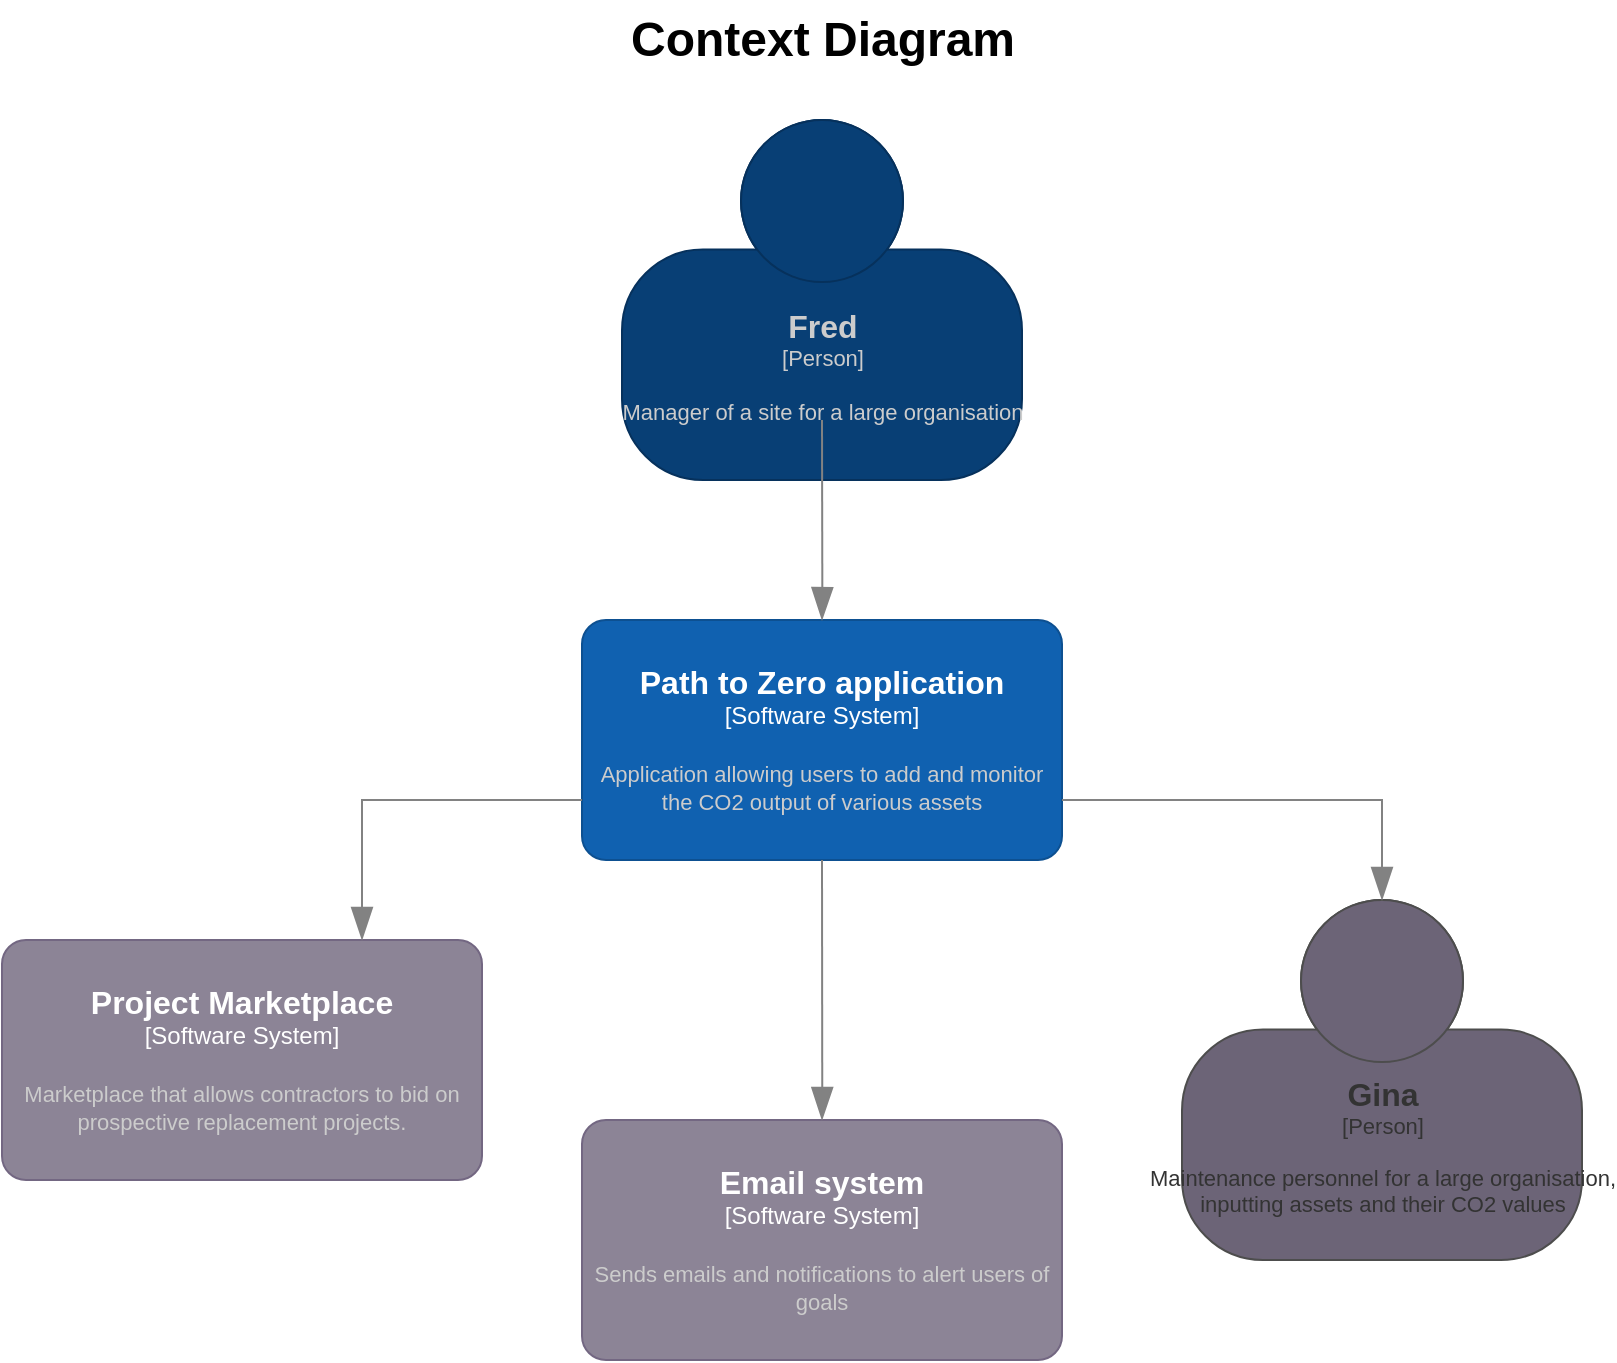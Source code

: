 <mxfile version="16.4.5" type="github">
  <diagram id="idss9fbjco4JNMvQSrcX" name="Page-1">
    <mxGraphModel dx="1422" dy="760" grid="1" gridSize="10" guides="1" tooltips="1" connect="1" arrows="1" fold="1" page="1" pageScale="1" pageWidth="827" pageHeight="1169" math="0" shadow="0">
      <root>
        <mxCell id="0" />
        <mxCell id="1" parent="0" />
        <object placeholders="1" c4Name="Fred" c4Type="Person" c4Description="Manager of a site for a large organisation" label="&lt;font style=&quot;font-size: 16px&quot;&gt;&lt;b&gt;%c4Name%&lt;/b&gt;&lt;/font&gt;&lt;div&gt;[%c4Type%]&lt;/div&gt;&lt;br&gt;&lt;div&gt;&lt;font style=&quot;font-size: 11px&quot;&gt;&lt;font&gt;%c4Description%&lt;/font&gt;&lt;/font&gt;&lt;/div&gt;" id="1W9b2Rzj7oBqXUCSPP9G-2">
          <mxCell style="html=1;fontSize=11;dashed=0;whitespace=wrap;fillColor=#083F75;strokeColor=#06315C;fontColor=#CCCCCC;shape=mxgraph.c4.person2;align=center;metaEdit=1;points=[[0.5,0,0],[1,0.5,0],[1,0.75,0],[0.75,1,0],[0.5,1,0],[0.25,1,0],[0,0.75,0],[0,0.5,0]];resizable=0;" vertex="1" parent="1">
            <mxGeometry x="329" y="70" width="200" height="180" as="geometry" />
          </mxCell>
        </object>
        <mxCell id="1W9b2Rzj7oBqXUCSPP9G-4" value="Context Diagram" style="text;strokeColor=none;fillColor=none;html=1;fontSize=24;fontStyle=1;verticalAlign=middle;align=center;" vertex="1" parent="1">
          <mxGeometry x="379" y="10" width="100" height="40" as="geometry" />
        </mxCell>
        <object placeholders="1" c4Name="Path to Zero application" c4Type="Software System" c4Description="Application allowing users to add and monitor the CO2 output of various assets" label="&lt;font style=&quot;font-size: 16px&quot;&gt;&lt;b&gt;%c4Name%&lt;/b&gt;&lt;/font&gt;&lt;div&gt;[%c4Type%]&lt;/div&gt;&lt;br&gt;&lt;div&gt;&lt;font style=&quot;font-size: 11px&quot;&gt;&lt;font color=&quot;#cccccc&quot;&gt;%c4Description%&lt;/font&gt;&lt;/div&gt;" id="1W9b2Rzj7oBqXUCSPP9G-6">
          <mxCell style="rounded=1;whiteSpace=wrap;html=1;labelBackgroundColor=none;fillColor=#1061B0;fontColor=#ffffff;align=center;arcSize=10;strokeColor=#0D5091;metaEdit=1;resizable=0;points=[[0.25,0,0],[0.5,0,0],[0.75,0,0],[1,0.25,0],[1,0.5,0],[1,0.75,0],[0.75,1,0],[0.5,1,0],[0.25,1,0],[0,0.75,0],[0,0.5,0],[0,0.25,0]];" vertex="1" parent="1">
            <mxGeometry x="309" y="320" width="240" height="120" as="geometry" />
          </mxCell>
        </object>
        <object placeholders="1" c4Name="Gina" c4Type="Person" c4Description="Maintenance personnel for a large organisation,&#xa;inputting assets and their CO2 values" label="&lt;font style=&quot;font-size: 16px&quot;&gt;&lt;b&gt;%c4Name%&lt;/b&gt;&lt;/font&gt;&lt;div&gt;[%c4Type%]&lt;/div&gt;&lt;br&gt;&lt;div&gt;&lt;font style=&quot;font-size: 11px&quot;&gt;&lt;font&gt;%c4Description%&lt;/font&gt;&lt;/font&gt;&lt;/div&gt;" id="1W9b2Rzj7oBqXUCSPP9G-8">
          <mxCell style="html=1;fontSize=11;dashed=0;whitespace=wrap;fillColor=#6C6477;strokeColor=#4D4D4D;fontColor=#333333;shape=mxgraph.c4.person2;align=center;metaEdit=1;points=[[0.5,0,0],[1,0.5,0],[1,0.75,0],[0.75,1,0],[0.5,1,0],[0.25,1,0],[0,0.75,0],[0,0.5,0]];resizable=0;spacingRight=0;labelBackgroundColor=none;labelBorderColor=none;" vertex="1" parent="1">
            <mxGeometry x="609" y="460" width="200" height="180" as="geometry" />
          </mxCell>
        </object>
        <object placeholders="1" c4Type="Relationship" id="1W9b2Rzj7oBqXUCSPP9G-9">
          <mxCell style="endArrow=blockThin;html=1;fontSize=10;fontColor=#404040;strokeWidth=1;endFill=1;strokeColor=#828282;elbow=vertical;metaEdit=1;endSize=14;startSize=14;jumpStyle=arc;jumpSize=16;rounded=0;edgeStyle=orthogonalEdgeStyle;" edge="1" parent="1" target="1W9b2Rzj7oBqXUCSPP9G-6">
            <mxGeometry width="240" relative="1" as="geometry">
              <mxPoint x="429" y="220" as="sourcePoint" />
              <mxPoint x="669" y="220" as="targetPoint" />
            </mxGeometry>
          </mxCell>
        </object>
        <object placeholders="1" c4Type="Relationship" id="1W9b2Rzj7oBqXUCSPP9G-10">
          <mxCell style="endArrow=blockThin;html=1;fontSize=10;fontColor=#404040;strokeWidth=1;endFill=1;strokeColor=#828282;elbow=vertical;metaEdit=1;endSize=14;startSize=14;jumpStyle=arc;jumpSize=16;rounded=0;edgeStyle=orthogonalEdgeStyle;exitX=1;exitY=0.75;exitDx=0;exitDy=0;exitPerimeter=0;entryX=0.5;entryY=0;entryDx=0;entryDy=0;entryPerimeter=0;" edge="1" parent="1" source="1W9b2Rzj7oBqXUCSPP9G-6" target="1W9b2Rzj7oBqXUCSPP9G-8">
            <mxGeometry width="240" relative="1" as="geometry">
              <mxPoint x="549" y="419" as="sourcePoint" />
              <mxPoint x="639" y="570" as="targetPoint" />
            </mxGeometry>
          </mxCell>
        </object>
        <object placeholders="1" c4Name="Email system" c4Type="Software System" c4Description="Sends emails and notifications to alert users of goals" label="&lt;font style=&quot;font-size: 16px&quot;&gt;&lt;b&gt;%c4Name%&lt;/b&gt;&lt;/font&gt;&lt;div&gt;[%c4Type%]&lt;/div&gt;&lt;br&gt;&lt;div&gt;&lt;font style=&quot;font-size: 11px&quot;&gt;&lt;font color=&quot;#cccccc&quot;&gt;%c4Description%&lt;/font&gt;&lt;/div&gt;" id="1W9b2Rzj7oBqXUCSPP9G-11">
          <mxCell style="rounded=1;whiteSpace=wrap;html=1;labelBackgroundColor=none;fillColor=#8C8496;fontColor=#ffffff;align=center;arcSize=10;strokeColor=#736782;metaEdit=1;resizable=0;points=[[0.25,0,0],[0.5,0,0],[0.75,0,0],[1,0.25,0],[1,0.5,0],[1,0.75,0],[0.75,1,0],[0.5,1,0],[0.25,1,0],[0,0.75,0],[0,0.5,0],[0,0.25,0]];labelBorderColor=none;" vertex="1" parent="1">
            <mxGeometry x="309" y="570" width="240" height="120" as="geometry" />
          </mxCell>
        </object>
        <object placeholders="1" c4Name="Project Marketplace" c4Type="Software System" c4Description="Marketplace that allows contractors to bid on prospective replacement projects." label="&lt;font style=&quot;font-size: 16px&quot;&gt;&lt;b&gt;%c4Name%&lt;/b&gt;&lt;/font&gt;&lt;div&gt;[%c4Type%]&lt;/div&gt;&lt;br&gt;&lt;div&gt;&lt;font style=&quot;font-size: 11px&quot;&gt;&lt;font color=&quot;#cccccc&quot;&gt;%c4Description%&lt;/font&gt;&lt;/div&gt;" id="1W9b2Rzj7oBqXUCSPP9G-12">
          <mxCell style="rounded=1;whiteSpace=wrap;html=1;labelBackgroundColor=none;fillColor=#8C8496;fontColor=#ffffff;align=center;arcSize=10;strokeColor=#736782;metaEdit=1;resizable=0;points=[[0.25,0,0],[0.5,0,0],[0.75,0,0],[1,0.25,0],[1,0.5,0],[1,0.75,0],[0.75,1,0],[0.5,1,0],[0.25,1,0],[0,0.75,0],[0,0.5,0],[0,0.25,0]];labelBorderColor=none;" vertex="1" parent="1">
            <mxGeometry x="19" y="480" width="240" height="120" as="geometry" />
          </mxCell>
        </object>
        <object placeholders="1" c4Type="Relationship" id="1W9b2Rzj7oBqXUCSPP9G-13">
          <mxCell style="endArrow=blockThin;html=1;fontSize=10;fontColor=#404040;strokeWidth=1;endFill=1;strokeColor=#828282;elbow=vertical;metaEdit=1;endSize=14;startSize=14;jumpStyle=arc;jumpSize=16;rounded=0;edgeStyle=orthogonalEdgeStyle;" edge="1" parent="1" target="1W9b2Rzj7oBqXUCSPP9G-11">
            <mxGeometry width="240" relative="1" as="geometry">
              <mxPoint x="429" y="440" as="sourcePoint" />
              <mxPoint x="279" y="390" as="targetPoint" />
            </mxGeometry>
          </mxCell>
        </object>
        <object placeholders="1" c4Type="Relationship" id="1W9b2Rzj7oBqXUCSPP9G-14">
          <mxCell style="endArrow=blockThin;html=1;fontSize=10;fontColor=#404040;strokeWidth=1;endFill=1;strokeColor=#828282;elbow=vertical;metaEdit=1;endSize=14;startSize=14;jumpStyle=arc;jumpSize=16;rounded=0;edgeStyle=orthogonalEdgeStyle;exitX=0;exitY=0.75;exitDx=0;exitDy=0;exitPerimeter=0;entryX=0.75;entryY=0;entryDx=0;entryDy=0;entryPerimeter=0;" edge="1" parent="1" source="1W9b2Rzj7oBqXUCSPP9G-6" target="1W9b2Rzj7oBqXUCSPP9G-12">
            <mxGeometry width="240" relative="1" as="geometry">
              <mxPoint x="59" y="460" as="sourcePoint" />
              <mxPoint x="299" y="460" as="targetPoint" />
            </mxGeometry>
          </mxCell>
        </object>
      </root>
    </mxGraphModel>
  </diagram>
</mxfile>
